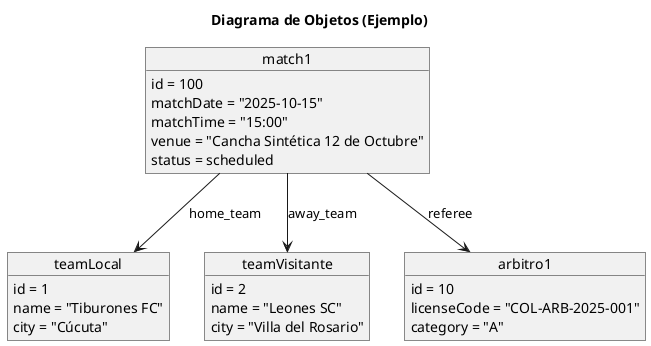 @startuml
title Diagrama de Objetos (Ejemplo)
object teamLocal {
  id = 1
  name = "Tiburones FC"
  city = "Cúcuta"
}

object teamVisitante {
  id = 2
  name = "Leones SC"
  city = "Villa del Rosario"
}

object arbitro1 {
  id = 10
  licenseCode = "COL-ARB-2025-001"
  category = "A"
}

object match1 {
  id = 100
  matchDate = "2025-10-15"
  matchTime = "15:00"
  venue = "Cancha Sintética 12 de Octubre"
  status = scheduled
}

match1 --> teamLocal : home_team
match1 --> teamVisitante : away_team
match1 --> arbitro1 : referee
@enduml